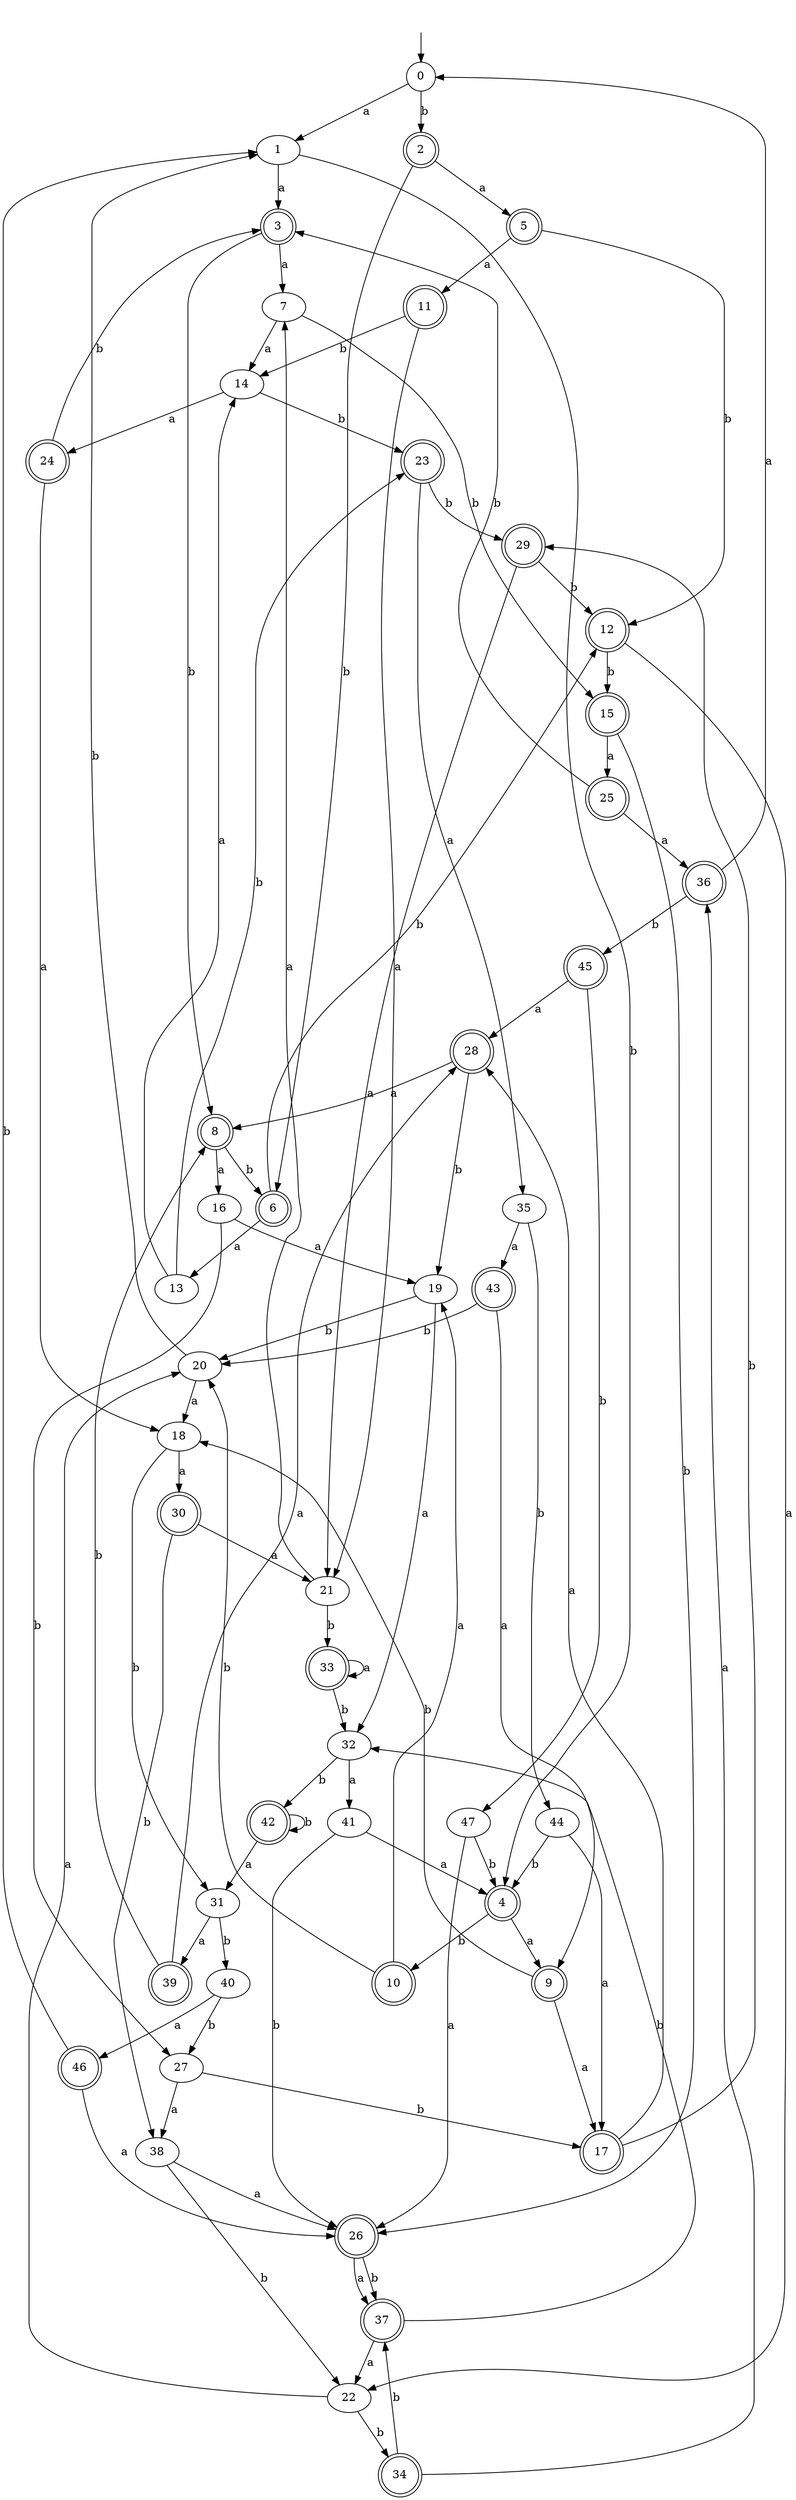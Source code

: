 digraph RandomDFA {
  __start0 [label="", shape=none];
  __start0 -> 0 [label=""];
  0 [shape=circle]
  0 -> 1 [label="a"]
  0 -> 2 [label="b"]
  1
  1 -> 3 [label="a"]
  1 -> 4 [label="b"]
  2 [shape=doublecircle]
  2 -> 5 [label="a"]
  2 -> 6 [label="b"]
  3 [shape=doublecircle]
  3 -> 7 [label="a"]
  3 -> 8 [label="b"]
  4 [shape=doublecircle]
  4 -> 9 [label="a"]
  4 -> 10 [label="b"]
  5 [shape=doublecircle]
  5 -> 11 [label="a"]
  5 -> 12 [label="b"]
  6 [shape=doublecircle]
  6 -> 13 [label="a"]
  6 -> 12 [label="b"]
  7
  7 -> 14 [label="a"]
  7 -> 15 [label="b"]
  8 [shape=doublecircle]
  8 -> 16 [label="a"]
  8 -> 6 [label="b"]
  9 [shape=doublecircle]
  9 -> 17 [label="a"]
  9 -> 18 [label="b"]
  10 [shape=doublecircle]
  10 -> 19 [label="a"]
  10 -> 20 [label="b"]
  11 [shape=doublecircle]
  11 -> 21 [label="a"]
  11 -> 14 [label="b"]
  12 [shape=doublecircle]
  12 -> 22 [label="a"]
  12 -> 15 [label="b"]
  13
  13 -> 14 [label="a"]
  13 -> 23 [label="b"]
  14
  14 -> 24 [label="a"]
  14 -> 23 [label="b"]
  15 [shape=doublecircle]
  15 -> 25 [label="a"]
  15 -> 26 [label="b"]
  16
  16 -> 19 [label="a"]
  16 -> 27 [label="b"]
  17 [shape=doublecircle]
  17 -> 28 [label="a"]
  17 -> 29 [label="b"]
  18
  18 -> 30 [label="a"]
  18 -> 31 [label="b"]
  19
  19 -> 32 [label="a"]
  19 -> 20 [label="b"]
  20
  20 -> 18 [label="a"]
  20 -> 1 [label="b"]
  21
  21 -> 7 [label="a"]
  21 -> 33 [label="b"]
  22
  22 -> 20 [label="a"]
  22 -> 34 [label="b"]
  23 [shape=doublecircle]
  23 -> 35 [label="a"]
  23 -> 29 [label="b"]
  24 [shape=doublecircle]
  24 -> 18 [label="a"]
  24 -> 3 [label="b"]
  25 [shape=doublecircle]
  25 -> 36 [label="a"]
  25 -> 3 [label="b"]
  26 [shape=doublecircle]
  26 -> 37 [label="a"]
  26 -> 37 [label="b"]
  27
  27 -> 38 [label="a"]
  27 -> 17 [label="b"]
  28 [shape=doublecircle]
  28 -> 8 [label="a"]
  28 -> 19 [label="b"]
  29 [shape=doublecircle]
  29 -> 21 [label="a"]
  29 -> 12 [label="b"]
  30 [shape=doublecircle]
  30 -> 21 [label="a"]
  30 -> 38 [label="b"]
  31
  31 -> 39 [label="a"]
  31 -> 40 [label="b"]
  32
  32 -> 41 [label="a"]
  32 -> 42 [label="b"]
  33 [shape=doublecircle]
  33 -> 33 [label="a"]
  33 -> 32 [label="b"]
  34 [shape=doublecircle]
  34 -> 36 [label="a"]
  34 -> 37 [label="b"]
  35
  35 -> 43 [label="a"]
  35 -> 44 [label="b"]
  36 [shape=doublecircle]
  36 -> 0 [label="a"]
  36 -> 45 [label="b"]
  37 [shape=doublecircle]
  37 -> 22 [label="a"]
  37 -> 32 [label="b"]
  38
  38 -> 26 [label="a"]
  38 -> 22 [label="b"]
  39 [shape=doublecircle]
  39 -> 28 [label="a"]
  39 -> 8 [label="b"]
  40
  40 -> 46 [label="a"]
  40 -> 27 [label="b"]
  41
  41 -> 4 [label="a"]
  41 -> 26 [label="b"]
  42 [shape=doublecircle]
  42 -> 31 [label="a"]
  42 -> 42 [label="b"]
  43 [shape=doublecircle]
  43 -> 9 [label="a"]
  43 -> 20 [label="b"]
  44
  44 -> 17 [label="a"]
  44 -> 4 [label="b"]
  45 [shape=doublecircle]
  45 -> 28 [label="a"]
  45 -> 47 [label="b"]
  46 [shape=doublecircle]
  46 -> 26 [label="a"]
  46 -> 1 [label="b"]
  47
  47 -> 26 [label="a"]
  47 -> 4 [label="b"]
}
